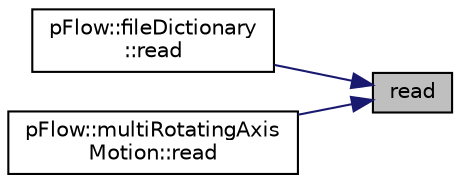 digraph "read"
{
 // LATEX_PDF_SIZE
  edge [fontname="Helvetica",fontsize="10",labelfontname="Helvetica",labelfontsize="10"];
  node [fontname="Helvetica",fontsize="10",shape=record];
  rankdir="RL";
  Node1 [label="read",height=0.2,width=0.4,color="black", fillcolor="grey75", style="filled", fontcolor="black",tooltip="read from stream"];
  Node1 -> Node2 [dir="back",color="midnightblue",fontsize="10",style="solid",fontname="Helvetica"];
  Node2 [label="pFlow::fileDictionary\l::read",height=0.2,width=0.4,color="black", fillcolor="white", style="filled",URL="$classpFlow_1_1fileDictionary.html#a1c713f45ca620694735a6a21959cc408",tooltip="read from stream"];
  Node1 -> Node3 [dir="back",color="midnightblue",fontsize="10",style="solid",fontname="Helvetica"];
  Node3 [label="pFlow::multiRotatingAxis\lMotion::read",height=0.2,width=0.4,color="black", fillcolor="white", style="filled",URL="$classpFlow_1_1multiRotatingAxisMotion.html#aff8e92ab47032ae811d1271161cb9b22",tooltip="Read from input stream is."];
}

